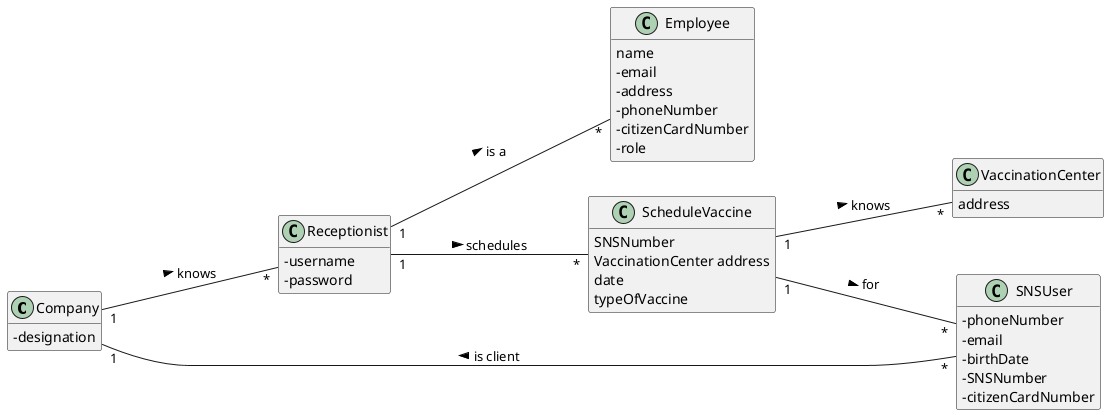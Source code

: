 -@startuml
hide methods
left to right direction
skinparam classAttributeIconSize 0


class Company {
  -designation
}

class Receptionist {
  -username
  -password
}

class SNSUser {
  -phoneNumber
  -email
  -birthDate
  -SNSNumber
  -citizenCardNumber
}

class ScheduleVaccine{
- SNSNumber
- VaccinationCenter address
- date
- typeOfVaccine
}
class VaccinationCenter{
-address
}
class Employee {
-name
    -email
    -address
    -phoneNumber
    -citizenCardNumber
    -role
    }
SNSUser "*"---"1" Company : is client >
Company "1"---"*" Receptionist : knows >
ScheduleVaccine "1"---"*" SNSUser : for >
Receptionist "1"---"*" ScheduleVaccine : schedules >
Receptionist "1"---"*" Employee : is a >
ScheduleVaccine "1"---"*" VaccinationCenter : knows >
@enduml
